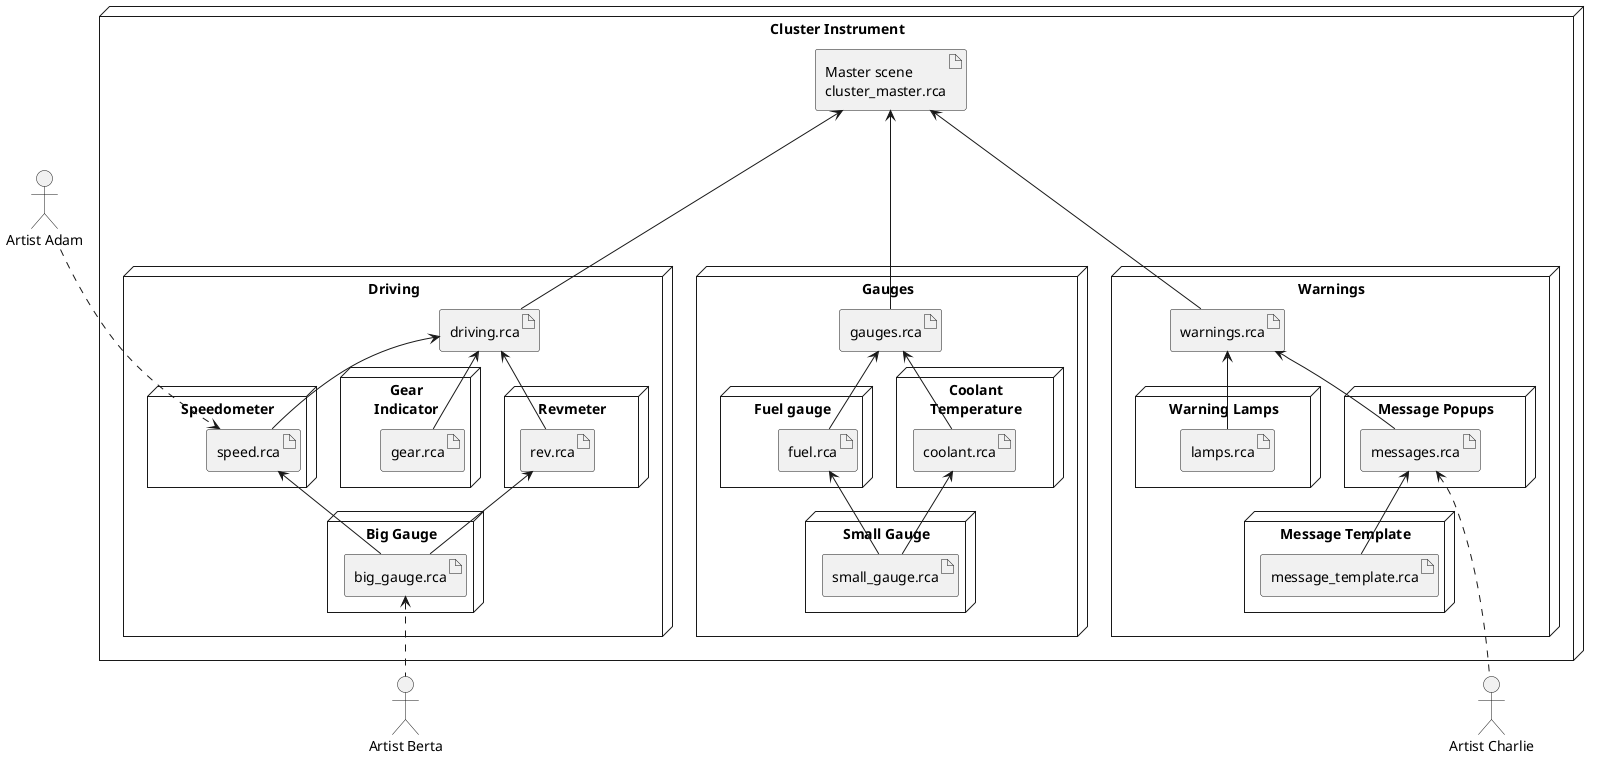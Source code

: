 SPDX-License-Identifier: MPL-2.0

This file is part of Ramses Composer
(see https://github.com/GENIVI/ramses-composer).

This Source Code Form is subject to the terms of the Mozilla Public License, v. 2.0. If a copy of the MPL was not distributed with this file, You can obtain one at http://mozilla.org/MPL/2.0/.

@startuml




node "Cluster Instrument" as cluster {
artifact "Master scene\ncluster_master.rca" as rca
node "Driving" as drive {
artifact driving.rca
node "Speedometer" as speed {
artifact speed.rca
}
node "Gear\nIndicator" as gear {
artifact gear.rca
}
node "Revmeter" as rev {
artifact rev.rca
}
node "Big Gauge" as big_gauge {
artifact big_gauge.rca
}
}
node "Warnings" as warning {
artifact warnings.rca
node "Warning Lamps" as lamps {
artifact lamps.rca
}
node "Message Popups" as message {
artifact messages.rca
}
node "Message Template" as msg_template {
artifact message_template.rca
}
}
node "Gauges" as gauges {
artifact gauges.rca
node "Fuel gauge" as fuel {
artifact fuel.rca
}
node "Coolant\nTemperature" as coolant {
artifact coolant.rca
}
node "Small Gauge" as small_gauge {
artifact small_gauge.rca
}
}
}

actor "Artist Adam" as adam
actor "Artist Berta" as berta
actor "Artist Charlie" as charlie
adam ...> speed.rca
berta .up.> big_gauge.rca
charlie .up..> messages.rca

big_gauge.rca -up-> speed.rca
big_gauge.rca -up-> rev.rca

speed.rca -up->driving.rca
rev.rca -up->driving.rca
gear.rca -up->driving.rca
driving.rca -up--> rca

small_gauge.rca -up-> fuel.rca
small_gauge.rca -up-> coolant.rca

message_template.rca -up-> messages.rca

lamps.rca -up->warnings.rca
messages.rca -up->warnings.rca
warnings.rca -up-->rca

fuel.rca -up->gauges.rca
coolant.rca -up->gauges.rca
gauges.rca -up-->rca

@enduml
